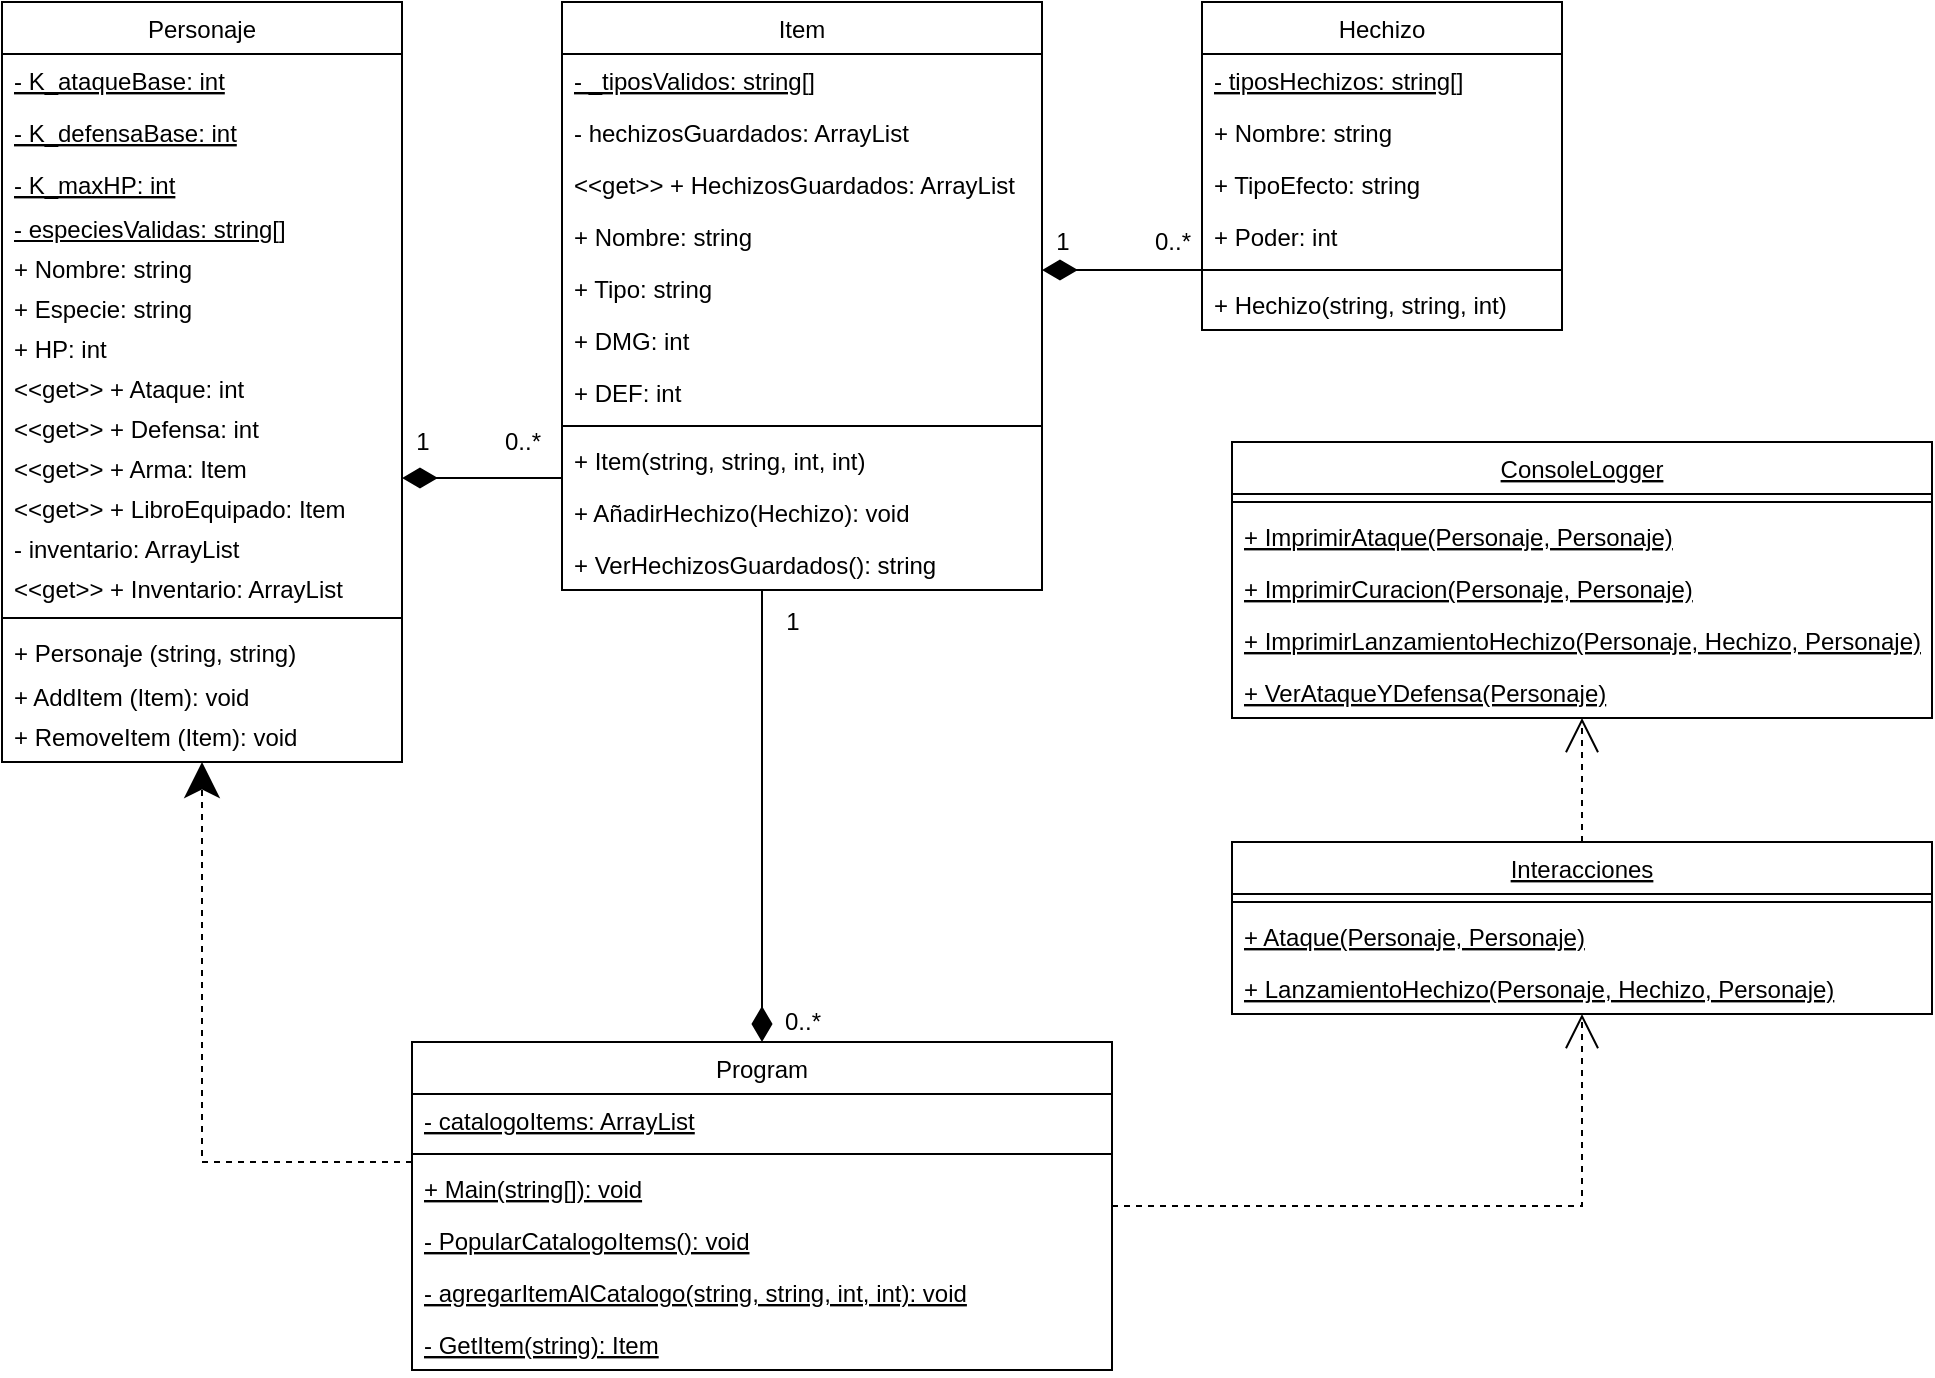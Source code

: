 <mxfile version="15.2.9" type="device"><diagram id="C5RBs43oDa-KdzZeNtuy" name="Page-1"><mxGraphModel dx="868" dy="482" grid="1" gridSize="10" guides="1" tooltips="1" connect="1" arrows="1" fold="1" page="1" pageScale="1" pageWidth="827" pageHeight="1169" math="0" shadow="0"><root><mxCell id="WIyWlLk6GJQsqaUBKTNV-0"/><mxCell id="WIyWlLk6GJQsqaUBKTNV-1" parent="WIyWlLk6GJQsqaUBKTNV-0"/><mxCell id="zkfFHV4jXpPFQw0GAbJ--0" value="Personaje" style="swimlane;fontStyle=0;align=center;verticalAlign=top;childLayout=stackLayout;horizontal=1;startSize=26;horizontalStack=0;resizeParent=1;resizeLast=0;collapsible=1;marginBottom=0;rounded=0;shadow=0;strokeWidth=1;" parent="WIyWlLk6GJQsqaUBKTNV-1" vertex="1"><mxGeometry x="60" y="120" width="200" height="380" as="geometry"><mxRectangle x="230" y="140" width="160" height="26" as="alternateBounds"/></mxGeometry></mxCell><mxCell id="zkfFHV4jXpPFQw0GAbJ--1" value="- K_ataqueBase: int" style="text;align=left;verticalAlign=top;spacingLeft=4;spacingRight=4;overflow=hidden;rotatable=0;points=[[0,0.5],[1,0.5]];portConstraint=eastwest;fontStyle=4" parent="zkfFHV4jXpPFQw0GAbJ--0" vertex="1"><mxGeometry y="26" width="200" height="26" as="geometry"/></mxCell><mxCell id="zkfFHV4jXpPFQw0GAbJ--2" value="- K_defensaBase: int" style="text;align=left;verticalAlign=top;spacingLeft=4;spacingRight=4;overflow=hidden;rotatable=0;points=[[0,0.5],[1,0.5]];portConstraint=eastwest;rounded=0;shadow=0;html=0;fontStyle=4" parent="zkfFHV4jXpPFQw0GAbJ--0" vertex="1"><mxGeometry y="52" width="200" height="26" as="geometry"/></mxCell><mxCell id="zkfFHV4jXpPFQw0GAbJ--3" value="- K_maxHP: int" style="text;align=left;verticalAlign=top;spacingLeft=4;spacingRight=4;overflow=hidden;rotatable=0;points=[[0,0.5],[1,0.5]];portConstraint=eastwest;rounded=0;shadow=0;html=0;fontStyle=4" parent="zkfFHV4jXpPFQw0GAbJ--0" vertex="1"><mxGeometry y="78" width="200" height="26" as="geometry"/></mxCell><mxCell id="c9RI5B4V6Mv1y6NgUxSF-0" value="&lt;u&gt;- especiesValidas: string[]&lt;/u&gt;" style="text;html=1;strokeColor=none;fillColor=none;align=left;verticalAlign=middle;whiteSpace=wrap;rounded=0;spacingLeft=4;" parent="zkfFHV4jXpPFQw0GAbJ--0" vertex="1"><mxGeometry y="104" width="200" height="20" as="geometry"/></mxCell><mxCell id="c9RI5B4V6Mv1y6NgUxSF-3" value="+ Nombre: string" style="text;html=1;strokeColor=none;fillColor=none;align=left;verticalAlign=middle;whiteSpace=wrap;rounded=0;spacingLeft=4;" parent="zkfFHV4jXpPFQw0GAbJ--0" vertex="1"><mxGeometry y="124" width="200" height="20" as="geometry"/></mxCell><mxCell id="c9RI5B4V6Mv1y6NgUxSF-4" value="+ Especie: string" style="text;html=1;strokeColor=none;fillColor=none;align=left;verticalAlign=middle;whiteSpace=wrap;rounded=0;spacingLeft=4;" parent="zkfFHV4jXpPFQw0GAbJ--0" vertex="1"><mxGeometry y="144" width="200" height="20" as="geometry"/></mxCell><mxCell id="c9RI5B4V6Mv1y6NgUxSF-13" value="+ HP: int" style="text;html=1;strokeColor=none;fillColor=none;align=left;verticalAlign=middle;whiteSpace=wrap;rounded=0;spacingLeft=4;" parent="zkfFHV4jXpPFQw0GAbJ--0" vertex="1"><mxGeometry y="164" width="200" height="20" as="geometry"/></mxCell><mxCell id="c9RI5B4V6Mv1y6NgUxSF-15" value="&amp;lt;&amp;lt;get&amp;gt;&amp;gt; + Ataque: int" style="text;html=1;strokeColor=none;fillColor=none;align=left;verticalAlign=middle;whiteSpace=wrap;rounded=0;spacingLeft=4;" parent="zkfFHV4jXpPFQw0GAbJ--0" vertex="1"><mxGeometry y="184" width="200" height="20" as="geometry"/></mxCell><mxCell id="c9RI5B4V6Mv1y6NgUxSF-16" value="&amp;lt;&amp;lt;get&amp;gt;&amp;gt; + Defensa: int" style="text;html=1;strokeColor=none;fillColor=none;align=left;verticalAlign=middle;whiteSpace=wrap;rounded=0;spacingLeft=4;" parent="zkfFHV4jXpPFQw0GAbJ--0" vertex="1"><mxGeometry y="204" width="200" height="20" as="geometry"/></mxCell><mxCell id="c9RI5B4V6Mv1y6NgUxSF-11" value="&amp;lt;&amp;lt;get&amp;gt;&amp;gt; + Arma: Item" style="text;html=1;strokeColor=none;fillColor=none;align=left;verticalAlign=middle;whiteSpace=wrap;rounded=0;spacingLeft=4;" parent="zkfFHV4jXpPFQw0GAbJ--0" vertex="1"><mxGeometry y="224" width="200" height="20" as="geometry"/></mxCell><mxCell id="c9RI5B4V6Mv1y6NgUxSF-17" value="&amp;lt;&amp;lt;get&amp;gt;&amp;gt; + LibroEquipado: Item" style="text;html=1;strokeColor=none;fillColor=none;align=left;verticalAlign=middle;whiteSpace=wrap;rounded=0;spacingLeft=4;" parent="zkfFHV4jXpPFQw0GAbJ--0" vertex="1"><mxGeometry y="244" width="200" height="20" as="geometry"/></mxCell><mxCell id="c9RI5B4V6Mv1y6NgUxSF-7" value="- inventario: ArrayList" style="text;html=1;strokeColor=none;fillColor=none;align=left;verticalAlign=middle;whiteSpace=wrap;rounded=0;spacingLeft=4;" parent="zkfFHV4jXpPFQw0GAbJ--0" vertex="1"><mxGeometry y="264" width="200" height="20" as="geometry"/></mxCell><mxCell id="c9RI5B4V6Mv1y6NgUxSF-8" value="&amp;lt;&amp;lt;get&amp;gt;&amp;gt; + Inventario: ArrayList" style="text;html=1;strokeColor=none;fillColor=none;align=left;verticalAlign=middle;whiteSpace=wrap;rounded=0;spacingLeft=4;" parent="zkfFHV4jXpPFQw0GAbJ--0" vertex="1"><mxGeometry y="284" width="200" height="20" as="geometry"/></mxCell><mxCell id="zkfFHV4jXpPFQw0GAbJ--4" value="" style="line;html=1;strokeWidth=1;align=left;verticalAlign=middle;spacingTop=-1;spacingLeft=3;spacingRight=3;rotatable=0;labelPosition=right;points=[];portConstraint=eastwest;" parent="zkfFHV4jXpPFQw0GAbJ--0" vertex="1"><mxGeometry y="304" width="200" height="8" as="geometry"/></mxCell><mxCell id="zkfFHV4jXpPFQw0GAbJ--5" value="+ Personaje (string, string)" style="text;align=left;verticalAlign=top;spacingLeft=4;spacingRight=4;overflow=hidden;rotatable=0;points=[[0,0.5],[1,0.5]];portConstraint=eastwest;" parent="zkfFHV4jXpPFQw0GAbJ--0" vertex="1"><mxGeometry y="312" width="200" height="26" as="geometry"/></mxCell><mxCell id="c9RI5B4V6Mv1y6NgUxSF-9" value="+ AddItem (Item): void" style="text;html=1;strokeColor=none;fillColor=none;align=left;verticalAlign=middle;whiteSpace=wrap;rounded=0;spacingLeft=4;" parent="zkfFHV4jXpPFQw0GAbJ--0" vertex="1"><mxGeometry y="338" width="200" height="20" as="geometry"/></mxCell><mxCell id="c9RI5B4V6Mv1y6NgUxSF-10" value="+ RemoveItem (Item): void" style="text;html=1;strokeColor=none;fillColor=none;align=left;verticalAlign=middle;whiteSpace=wrap;rounded=0;spacingLeft=4;" parent="zkfFHV4jXpPFQw0GAbJ--0" vertex="1"><mxGeometry y="358" width="200" height="20" as="geometry"/></mxCell><mxCell id="c9RI5B4V6Mv1y6NgUxSF-87" style="edgeStyle=orthogonalEdgeStyle;rounded=0;orthogonalLoop=1;jettySize=auto;html=1;endArrow=diamondThin;endFill=1;endSize=15;" parent="WIyWlLk6GJQsqaUBKTNV-1" source="c9RI5B4V6Mv1y6NgUxSF-18" target="zkfFHV4jXpPFQw0GAbJ--0" edge="1"><mxGeometry relative="1" as="geometry"><Array as="points"><mxPoint x="280" y="358"/><mxPoint x="280" y="358"/></Array></mxGeometry></mxCell><mxCell id="c9RI5B4V6Mv1y6NgUxSF-18" value="Item" style="swimlane;fontStyle=0;align=center;verticalAlign=top;childLayout=stackLayout;horizontal=1;startSize=26;horizontalStack=0;resizeParent=1;resizeParentMax=0;resizeLast=0;collapsible=1;marginBottom=0;" parent="WIyWlLk6GJQsqaUBKTNV-1" vertex="1"><mxGeometry x="340" y="120" width="240" height="294" as="geometry"/></mxCell><mxCell id="c9RI5B4V6Mv1y6NgUxSF-22" value="- _tiposValidos: string[]" style="text;strokeColor=none;fillColor=none;align=left;verticalAlign=top;spacingLeft=4;spacingRight=4;overflow=hidden;rotatable=0;points=[[0,0.5],[1,0.5]];portConstraint=eastwest;fontStyle=4" parent="c9RI5B4V6Mv1y6NgUxSF-18" vertex="1"><mxGeometry y="26" width="240" height="26" as="geometry"/></mxCell><mxCell id="c9RI5B4V6Mv1y6NgUxSF-25" value="- hechizosGuardados: ArrayList" style="text;strokeColor=none;fillColor=none;align=left;verticalAlign=top;spacingLeft=4;spacingRight=4;overflow=hidden;rotatable=0;points=[[0,0.5],[1,0.5]];portConstraint=eastwest;" parent="c9RI5B4V6Mv1y6NgUxSF-18" vertex="1"><mxGeometry y="52" width="240" height="26" as="geometry"/></mxCell><mxCell id="c9RI5B4V6Mv1y6NgUxSF-26" value="&lt;&lt;get&gt;&gt; + HechizosGuardados: ArrayList" style="text;strokeColor=none;fillColor=none;align=left;verticalAlign=top;spacingLeft=4;spacingRight=4;overflow=hidden;rotatable=0;points=[[0,0.5],[1,0.5]];portConstraint=eastwest;" parent="c9RI5B4V6Mv1y6NgUxSF-18" vertex="1"><mxGeometry y="78" width="240" height="26" as="geometry"/></mxCell><mxCell id="c9RI5B4V6Mv1y6NgUxSF-27" value="+ Nombre: string" style="text;strokeColor=none;fillColor=none;align=left;verticalAlign=top;spacingLeft=4;spacingRight=4;overflow=hidden;rotatable=0;points=[[0,0.5],[1,0.5]];portConstraint=eastwest;" parent="c9RI5B4V6Mv1y6NgUxSF-18" vertex="1"><mxGeometry y="104" width="240" height="26" as="geometry"/></mxCell><mxCell id="c9RI5B4V6Mv1y6NgUxSF-29" value="+ Tipo: string" style="text;strokeColor=none;fillColor=none;align=left;verticalAlign=top;spacingLeft=4;spacingRight=4;overflow=hidden;rotatable=0;points=[[0,0.5],[1,0.5]];portConstraint=eastwest;" parent="c9RI5B4V6Mv1y6NgUxSF-18" vertex="1"><mxGeometry y="130" width="240" height="26" as="geometry"/></mxCell><mxCell id="c9RI5B4V6Mv1y6NgUxSF-31" value="+ DMG: int" style="text;strokeColor=none;fillColor=none;align=left;verticalAlign=top;spacingLeft=4;spacingRight=4;overflow=hidden;rotatable=0;points=[[0,0.5],[1,0.5]];portConstraint=eastwest;" parent="c9RI5B4V6Mv1y6NgUxSF-18" vertex="1"><mxGeometry y="156" width="240" height="26" as="geometry"/></mxCell><mxCell id="c9RI5B4V6Mv1y6NgUxSF-33" value="+ DEF: int" style="text;strokeColor=none;fillColor=none;align=left;verticalAlign=top;spacingLeft=4;spacingRight=4;overflow=hidden;rotatable=0;points=[[0,0.5],[1,0.5]];portConstraint=eastwest;" parent="c9RI5B4V6Mv1y6NgUxSF-18" vertex="1"><mxGeometry y="182" width="240" height="26" as="geometry"/></mxCell><mxCell id="c9RI5B4V6Mv1y6NgUxSF-20" value="" style="line;strokeWidth=1;fillColor=none;align=left;verticalAlign=middle;spacingTop=-1;spacingLeft=3;spacingRight=3;rotatable=0;labelPosition=right;points=[];portConstraint=eastwest;" parent="c9RI5B4V6Mv1y6NgUxSF-18" vertex="1"><mxGeometry y="208" width="240" height="8" as="geometry"/></mxCell><mxCell id="c9RI5B4V6Mv1y6NgUxSF-21" value="+ Item(string, string, int, int)" style="text;strokeColor=none;fillColor=none;align=left;verticalAlign=top;spacingLeft=4;spacingRight=4;overflow=hidden;rotatable=0;points=[[0,0.5],[1,0.5]];portConstraint=eastwest;" parent="c9RI5B4V6Mv1y6NgUxSF-18" vertex="1"><mxGeometry y="216" width="240" height="26" as="geometry"/></mxCell><mxCell id="c9RI5B4V6Mv1y6NgUxSF-35" value="+ AñadirHechizo(Hechizo): void" style="text;strokeColor=none;fillColor=none;align=left;verticalAlign=top;spacingLeft=4;spacingRight=4;overflow=hidden;rotatable=0;points=[[0,0.5],[1,0.5]];portConstraint=eastwest;" parent="c9RI5B4V6Mv1y6NgUxSF-18" vertex="1"><mxGeometry y="242" width="240" height="26" as="geometry"/></mxCell><mxCell id="c9RI5B4V6Mv1y6NgUxSF-36" value="+ VerHechizosGuardados(): string" style="text;strokeColor=none;fillColor=none;align=left;verticalAlign=top;spacingLeft=4;spacingRight=4;overflow=hidden;rotatable=0;points=[[0,0.5],[1,0.5]];portConstraint=eastwest;" parent="c9RI5B4V6Mv1y6NgUxSF-18" vertex="1"><mxGeometry y="268" width="240" height="26" as="geometry"/></mxCell><mxCell id="c9RI5B4V6Mv1y6NgUxSF-90" style="edgeStyle=orthogonalEdgeStyle;rounded=0;orthogonalLoop=1;jettySize=auto;html=1;endArrow=diamondThin;endFill=1;endSize=15;" parent="WIyWlLk6GJQsqaUBKTNV-1" source="c9RI5B4V6Mv1y6NgUxSF-37" target="c9RI5B4V6Mv1y6NgUxSF-18" edge="1"><mxGeometry relative="1" as="geometry"><Array as="points"><mxPoint x="600" y="254"/><mxPoint x="600" y="254"/></Array></mxGeometry></mxCell><mxCell id="c9RI5B4V6Mv1y6NgUxSF-37" value="Hechizo" style="swimlane;fontStyle=0;align=center;verticalAlign=top;childLayout=stackLayout;horizontal=1;startSize=26;horizontalStack=0;resizeParent=1;resizeParentMax=0;resizeLast=0;collapsible=1;marginBottom=0;" parent="WIyWlLk6GJQsqaUBKTNV-1" vertex="1"><mxGeometry x="660" y="120" width="180" height="164" as="geometry"/></mxCell><mxCell id="c9RI5B4V6Mv1y6NgUxSF-38" value="- tiposHechizos: string[]" style="text;strokeColor=none;fillColor=none;align=left;verticalAlign=top;spacingLeft=4;spacingRight=4;overflow=hidden;rotatable=0;points=[[0,0.5],[1,0.5]];portConstraint=eastwest;fontStyle=4" parent="c9RI5B4V6Mv1y6NgUxSF-37" vertex="1"><mxGeometry y="26" width="180" height="26" as="geometry"/></mxCell><mxCell id="c9RI5B4V6Mv1y6NgUxSF-41" value="+ Nombre: string" style="text;strokeColor=none;fillColor=none;align=left;verticalAlign=top;spacingLeft=4;spacingRight=4;overflow=hidden;rotatable=0;points=[[0,0.5],[1,0.5]];portConstraint=eastwest;fontStyle=0" parent="c9RI5B4V6Mv1y6NgUxSF-37" vertex="1"><mxGeometry y="52" width="180" height="26" as="geometry"/></mxCell><mxCell id="c9RI5B4V6Mv1y6NgUxSF-44" value="+ TipoEfecto: string" style="text;strokeColor=none;fillColor=none;align=left;verticalAlign=top;spacingLeft=4;spacingRight=4;overflow=hidden;rotatable=0;points=[[0,0.5],[1,0.5]];portConstraint=eastwest;fontStyle=0" parent="c9RI5B4V6Mv1y6NgUxSF-37" vertex="1"><mxGeometry y="78" width="180" height="26" as="geometry"/></mxCell><mxCell id="c9RI5B4V6Mv1y6NgUxSF-46" value="+ Poder: int" style="text;strokeColor=none;fillColor=none;align=left;verticalAlign=top;spacingLeft=4;spacingRight=4;overflow=hidden;rotatable=0;points=[[0,0.5],[1,0.5]];portConstraint=eastwest;fontStyle=0" parent="c9RI5B4V6Mv1y6NgUxSF-37" vertex="1"><mxGeometry y="104" width="180" height="26" as="geometry"/></mxCell><mxCell id="c9RI5B4V6Mv1y6NgUxSF-39" value="" style="line;strokeWidth=1;fillColor=none;align=left;verticalAlign=middle;spacingTop=-1;spacingLeft=3;spacingRight=3;rotatable=0;labelPosition=right;points=[];portConstraint=eastwest;" parent="c9RI5B4V6Mv1y6NgUxSF-37" vertex="1"><mxGeometry y="130" width="180" height="8" as="geometry"/></mxCell><mxCell id="c9RI5B4V6Mv1y6NgUxSF-40" value="+ Hechizo(string, string, int)" style="text;strokeColor=none;fillColor=none;align=left;verticalAlign=top;spacingLeft=4;spacingRight=4;overflow=hidden;rotatable=0;points=[[0,0.5],[1,0.5]];portConstraint=eastwest;" parent="c9RI5B4V6Mv1y6NgUxSF-37" vertex="1"><mxGeometry y="138" width="180" height="26" as="geometry"/></mxCell><mxCell id="c9RI5B4V6Mv1y6NgUxSF-49" value="ConsoleLogger" style="swimlane;fontStyle=4;align=center;verticalAlign=top;childLayout=stackLayout;horizontal=1;startSize=26;horizontalStack=0;resizeParent=1;resizeParentMax=0;resizeLast=0;collapsible=1;marginBottom=0;" parent="WIyWlLk6GJQsqaUBKTNV-1" vertex="1"><mxGeometry x="675" y="340" width="350" height="138" as="geometry"/></mxCell><mxCell id="c9RI5B4V6Mv1y6NgUxSF-58" value="" style="line;strokeWidth=1;fillColor=none;align=left;verticalAlign=middle;spacingTop=-1;spacingLeft=3;spacingRight=3;rotatable=0;labelPosition=right;points=[];portConstraint=eastwest;" parent="c9RI5B4V6Mv1y6NgUxSF-49" vertex="1"><mxGeometry y="26" width="350" height="8" as="geometry"/></mxCell><mxCell id="c9RI5B4V6Mv1y6NgUxSF-59" value="+ ImprimirAtaque(Personaje, Personaje)" style="text;strokeColor=none;fillColor=none;align=left;verticalAlign=top;spacingLeft=4;spacingRight=4;overflow=hidden;rotatable=0;points=[[0,0.5],[1,0.5]];portConstraint=eastwest;fontStyle=4" parent="c9RI5B4V6Mv1y6NgUxSF-49" vertex="1"><mxGeometry y="34" width="350" height="26" as="geometry"/></mxCell><mxCell id="c9RI5B4V6Mv1y6NgUxSF-60" value="+ ImprimirCuracion(Personaje, Personaje)" style="text;strokeColor=none;fillColor=none;align=left;verticalAlign=top;spacingLeft=4;spacingRight=4;overflow=hidden;rotatable=0;points=[[0,0.5],[1,0.5]];portConstraint=eastwest;fontStyle=4" parent="c9RI5B4V6Mv1y6NgUxSF-49" vertex="1"><mxGeometry y="60" width="350" height="26" as="geometry"/></mxCell><mxCell id="c9RI5B4V6Mv1y6NgUxSF-61" value="+ ImprimirLanzamientoHechizo(Personaje, Hechizo, Personaje)" style="text;strokeColor=none;fillColor=none;align=left;verticalAlign=top;spacingLeft=4;spacingRight=4;overflow=hidden;rotatable=0;points=[[0,0.5],[1,0.5]];portConstraint=eastwest;fontStyle=4" parent="c9RI5B4V6Mv1y6NgUxSF-49" vertex="1"><mxGeometry y="86" width="350" height="26" as="geometry"/></mxCell><mxCell id="-kwD6oPkml3qguCAkij1-0" value="+ VerAtaqueYDefensa(Personaje)" style="text;strokeColor=none;fillColor=none;align=left;verticalAlign=top;spacingLeft=4;spacingRight=4;overflow=hidden;rotatable=0;points=[[0,0.5],[1,0.5]];portConstraint=eastwest;fontStyle=4" vertex="1" parent="c9RI5B4V6Mv1y6NgUxSF-49"><mxGeometry y="112" width="350" height="26" as="geometry"/></mxCell><mxCell id="c9RI5B4V6Mv1y6NgUxSF-93" style="edgeStyle=orthogonalEdgeStyle;rounded=0;orthogonalLoop=1;jettySize=auto;html=1;endArrow=open;endFill=0;endSize=15;dashed=1;" parent="WIyWlLk6GJQsqaUBKTNV-1" source="c9RI5B4V6Mv1y6NgUxSF-62" target="c9RI5B4V6Mv1y6NgUxSF-49" edge="1"><mxGeometry relative="1" as="geometry"/></mxCell><mxCell id="c9RI5B4V6Mv1y6NgUxSF-62" value="Interacciones" style="swimlane;fontStyle=4;align=center;verticalAlign=top;childLayout=stackLayout;horizontal=1;startSize=26;horizontalStack=0;resizeParent=1;resizeParentMax=0;resizeLast=0;collapsible=1;marginBottom=0;" parent="WIyWlLk6GJQsqaUBKTNV-1" vertex="1"><mxGeometry x="675" y="540" width="350" height="86" as="geometry"/></mxCell><mxCell id="c9RI5B4V6Mv1y6NgUxSF-63" value="" style="line;strokeWidth=1;fillColor=none;align=left;verticalAlign=middle;spacingTop=-1;spacingLeft=3;spacingRight=3;rotatable=0;labelPosition=right;points=[];portConstraint=eastwest;" parent="c9RI5B4V6Mv1y6NgUxSF-62" vertex="1"><mxGeometry y="26" width="350" height="8" as="geometry"/></mxCell><mxCell id="c9RI5B4V6Mv1y6NgUxSF-64" value="+ Ataque(Personaje, Personaje)" style="text;strokeColor=none;fillColor=none;align=left;verticalAlign=top;spacingLeft=4;spacingRight=4;overflow=hidden;rotatable=0;points=[[0,0.5],[1,0.5]];portConstraint=eastwest;fontStyle=4" parent="c9RI5B4V6Mv1y6NgUxSF-62" vertex="1"><mxGeometry y="34" width="350" height="26" as="geometry"/></mxCell><mxCell id="c9RI5B4V6Mv1y6NgUxSF-65" value="+ LanzamientoHechizo(Personaje, Hechizo, Personaje)" style="text;strokeColor=none;fillColor=none;align=left;verticalAlign=top;spacingLeft=4;spacingRight=4;overflow=hidden;rotatable=0;points=[[0,0.5],[1,0.5]];portConstraint=eastwest;fontStyle=4" parent="c9RI5B4V6Mv1y6NgUxSF-62" vertex="1"><mxGeometry y="60" width="350" height="26" as="geometry"/></mxCell><mxCell id="c9RI5B4V6Mv1y6NgUxSF-94" style="edgeStyle=orthogonalEdgeStyle;rounded=0;orthogonalLoop=1;jettySize=auto;html=1;dashed=1;endArrow=open;endFill=0;endSize=15;" parent="WIyWlLk6GJQsqaUBKTNV-1" source="c9RI5B4V6Mv1y6NgUxSF-67" target="c9RI5B4V6Mv1y6NgUxSF-62" edge="1"><mxGeometry relative="1" as="geometry"/></mxCell><mxCell id="c9RI5B4V6Mv1y6NgUxSF-95" style="edgeStyle=orthogonalEdgeStyle;rounded=0;orthogonalLoop=1;jettySize=auto;html=1;endArrow=none;endFill=0;endSize=15;startArrow=diamondThin;startFill=1;startSize=15;" parent="WIyWlLk6GJQsqaUBKTNV-1" source="c9RI5B4V6Mv1y6NgUxSF-67" target="c9RI5B4V6Mv1y6NgUxSF-18" edge="1"><mxGeometry relative="1" as="geometry"><Array as="points"><mxPoint x="460" y="700"/><mxPoint x="460" y="700"/></Array></mxGeometry></mxCell><mxCell id="c9RI5B4V6Mv1y6NgUxSF-97" style="edgeStyle=orthogonalEdgeStyle;rounded=0;orthogonalLoop=1;jettySize=auto;html=1;dashed=1;endArrow=classic;endFill=1;endSize=15;" parent="WIyWlLk6GJQsqaUBKTNV-1" source="c9RI5B4V6Mv1y6NgUxSF-67" target="zkfFHV4jXpPFQw0GAbJ--0" edge="1"><mxGeometry relative="1" as="geometry"><Array as="points"><mxPoint x="160" y="700"/></Array></mxGeometry></mxCell><mxCell id="c9RI5B4V6Mv1y6NgUxSF-67" value="Program" style="swimlane;fontStyle=0;align=center;verticalAlign=top;childLayout=stackLayout;horizontal=1;startSize=26;horizontalStack=0;resizeParent=1;resizeParentMax=0;resizeLast=0;collapsible=1;marginBottom=0;" parent="WIyWlLk6GJQsqaUBKTNV-1" vertex="1"><mxGeometry x="265" y="640" width="350" height="164" as="geometry"/></mxCell><mxCell id="c9RI5B4V6Mv1y6NgUxSF-68" value="- catalogoItems: ArrayList" style="text;strokeColor=none;fillColor=none;align=left;verticalAlign=top;spacingLeft=4;spacingRight=4;overflow=hidden;rotatable=0;points=[[0,0.5],[1,0.5]];portConstraint=eastwest;fontStyle=4" parent="c9RI5B4V6Mv1y6NgUxSF-67" vertex="1"><mxGeometry y="26" width="350" height="26" as="geometry"/></mxCell><mxCell id="c9RI5B4V6Mv1y6NgUxSF-76" value="" style="line;strokeWidth=1;fillColor=none;align=left;verticalAlign=middle;spacingTop=-1;spacingLeft=3;spacingRight=3;rotatable=0;labelPosition=right;points=[];portConstraint=eastwest;" parent="c9RI5B4V6Mv1y6NgUxSF-67" vertex="1"><mxGeometry y="52" width="350" height="8" as="geometry"/></mxCell><mxCell id="c9RI5B4V6Mv1y6NgUxSF-77" value="+ Main(string[]): void" style="text;strokeColor=none;fillColor=none;align=left;verticalAlign=top;spacingLeft=4;spacingRight=4;overflow=hidden;rotatable=0;points=[[0,0.5],[1,0.5]];portConstraint=eastwest;fontStyle=4" parent="c9RI5B4V6Mv1y6NgUxSF-67" vertex="1"><mxGeometry y="60" width="350" height="26" as="geometry"/></mxCell><mxCell id="c9RI5B4V6Mv1y6NgUxSF-83" value="- PopularCatalogoItems(): void" style="text;strokeColor=none;fillColor=none;align=left;verticalAlign=top;spacingLeft=4;spacingRight=4;overflow=hidden;rotatable=0;points=[[0,0.5],[1,0.5]];portConstraint=eastwest;fontStyle=4" parent="c9RI5B4V6Mv1y6NgUxSF-67" vertex="1"><mxGeometry y="86" width="350" height="26" as="geometry"/></mxCell><mxCell id="c9RI5B4V6Mv1y6NgUxSF-84" value="- agregarItemAlCatalogo(string, string, int, int): void" style="text;strokeColor=none;fillColor=none;align=left;verticalAlign=top;spacingLeft=4;spacingRight=4;overflow=hidden;rotatable=0;points=[[0,0.5],[1,0.5]];portConstraint=eastwest;fontStyle=4" parent="c9RI5B4V6Mv1y6NgUxSF-67" vertex="1"><mxGeometry y="112" width="350" height="26" as="geometry"/></mxCell><mxCell id="c9RI5B4V6Mv1y6NgUxSF-85" value="- GetItem(string): Item" style="text;strokeColor=none;fillColor=none;align=left;verticalAlign=top;spacingLeft=4;spacingRight=4;overflow=hidden;rotatable=0;points=[[0,0.5],[1,0.5]];portConstraint=eastwest;fontStyle=4" parent="c9RI5B4V6Mv1y6NgUxSF-67" vertex="1"><mxGeometry y="138" width="350" height="26" as="geometry"/></mxCell><mxCell id="c9RI5B4V6Mv1y6NgUxSF-88" value="1" style="text;html=1;align=center;verticalAlign=middle;resizable=0;points=[];autosize=1;strokeColor=none;fillColor=none;" parent="WIyWlLk6GJQsqaUBKTNV-1" vertex="1"><mxGeometry x="260" y="330" width="20" height="20" as="geometry"/></mxCell><mxCell id="c9RI5B4V6Mv1y6NgUxSF-89" value="0..*" style="text;html=1;align=center;verticalAlign=middle;resizable=0;points=[];autosize=1;strokeColor=none;fillColor=none;" parent="WIyWlLk6GJQsqaUBKTNV-1" vertex="1"><mxGeometry x="305" y="330" width="30" height="20" as="geometry"/></mxCell><mxCell id="c9RI5B4V6Mv1y6NgUxSF-91" value="1" style="text;html=1;align=center;verticalAlign=middle;resizable=0;points=[];autosize=1;strokeColor=none;fillColor=none;" parent="WIyWlLk6GJQsqaUBKTNV-1" vertex="1"><mxGeometry x="580" y="230" width="20" height="20" as="geometry"/></mxCell><mxCell id="c9RI5B4V6Mv1y6NgUxSF-92" value="0..*" style="text;html=1;align=center;verticalAlign=middle;resizable=0;points=[];autosize=1;strokeColor=none;fillColor=none;" parent="WIyWlLk6GJQsqaUBKTNV-1" vertex="1"><mxGeometry x="630" y="230" width="30" height="20" as="geometry"/></mxCell><mxCell id="c9RI5B4V6Mv1y6NgUxSF-98" value="0..*" style="text;html=1;align=center;verticalAlign=middle;resizable=0;points=[];autosize=1;strokeColor=none;fillColor=none;" parent="WIyWlLk6GJQsqaUBKTNV-1" vertex="1"><mxGeometry x="445" y="620" width="30" height="20" as="geometry"/></mxCell><mxCell id="c9RI5B4V6Mv1y6NgUxSF-99" value="1" style="text;html=1;align=center;verticalAlign=middle;resizable=0;points=[];autosize=1;strokeColor=none;fillColor=none;" parent="WIyWlLk6GJQsqaUBKTNV-1" vertex="1"><mxGeometry x="445" y="420" width="20" height="20" as="geometry"/></mxCell></root></mxGraphModel></diagram></mxfile>